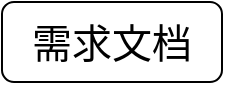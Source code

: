 <mxfile version="24.7.8">
  <diagram name="第 1 页" id="qRAZmjMWyz98e3kLCTtJ">
    <mxGraphModel dx="1242" dy="785" grid="1" gridSize="10" guides="1" tooltips="1" connect="1" arrows="1" fold="1" page="1" pageScale="1" pageWidth="827" pageHeight="1169" math="0" shadow="0">
      <root>
        <mxCell id="0" />
        <mxCell id="1" parent="0" />
        <mxCell id="GRKkvc-VWEXsy-gpg56Z-1" value="需求文档" style="rounded=1;whiteSpace=wrap;html=1;fontSize=20;" vertex="1" parent="1">
          <mxGeometry x="90" y="170" width="110" height="40" as="geometry" />
        </mxCell>
      </root>
    </mxGraphModel>
  </diagram>
</mxfile>
